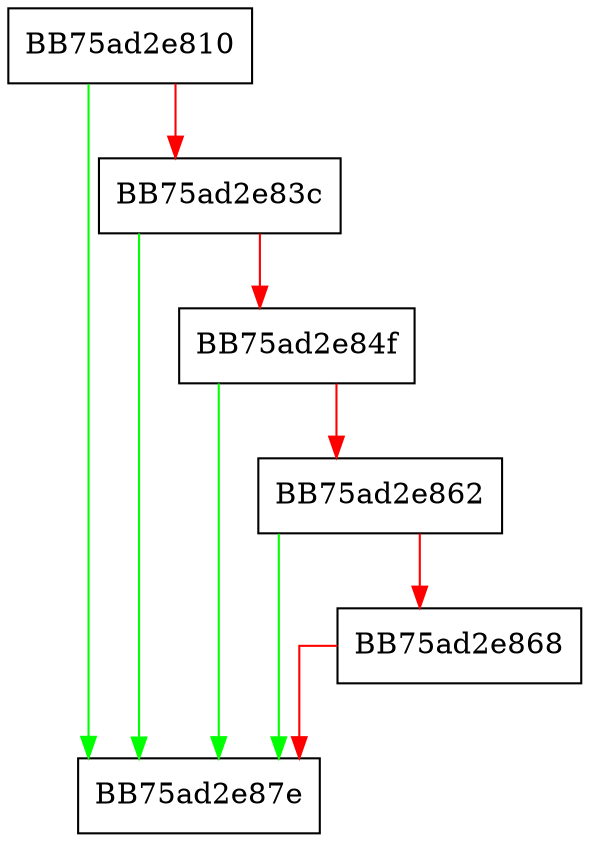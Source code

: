 digraph GetAttributePriority {
  node [shape="box"];
  graph [splines=ortho];
  BB75ad2e810 -> BB75ad2e87e [color="green"];
  BB75ad2e810 -> BB75ad2e83c [color="red"];
  BB75ad2e83c -> BB75ad2e87e [color="green"];
  BB75ad2e83c -> BB75ad2e84f [color="red"];
  BB75ad2e84f -> BB75ad2e87e [color="green"];
  BB75ad2e84f -> BB75ad2e862 [color="red"];
  BB75ad2e862 -> BB75ad2e87e [color="green"];
  BB75ad2e862 -> BB75ad2e868 [color="red"];
  BB75ad2e868 -> BB75ad2e87e [color="red"];
}